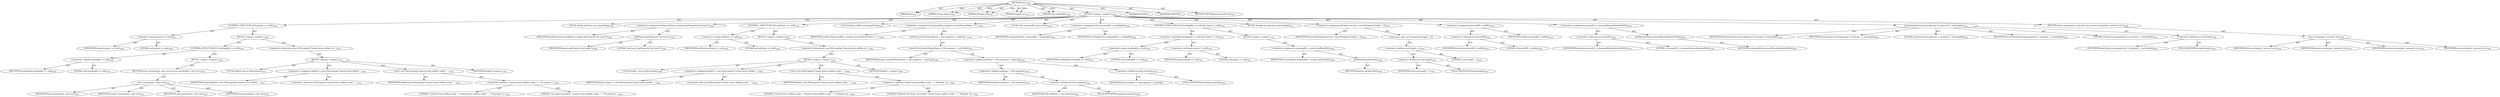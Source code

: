 digraph "exec" {  
"111669149739" [label = <(METHOD,exec)<SUB>1027</SUB>> ]
"115964117011" [label = <(PARAM,this)<SUB>1027</SUB>> ]
"115964117094" [label = <(PARAM,Project project)<SUB>1027</SUB>> ]
"115964117095" [label = <(PARAM,String[] cmd)<SUB>1027</SUB>> ]
"115964117096" [label = <(PARAM,String[] env)<SUB>1027</SUB>> ]
"115964117097" [label = <(PARAM,File workingDir)<SUB>1028</SUB>> ]
"25769803921" [label = <(BLOCK,&lt;empty&gt;,&lt;empty&gt;)<SUB>1028</SUB>> ]
"47244640348" [label = <(CONTROL_STRUCTURE,IF,if (project == null))<SUB>1029</SUB>> ]
"30064771576" [label = <(&lt;operator&gt;.equals,project == null)<SUB>1029</SUB>> ]
"68719477194" [label = <(IDENTIFIER,project,project == null)<SUB>1029</SUB>> ]
"90194313367" [label = <(LITERAL,null,project == null)<SUB>1029</SUB>> ]
"25769803922" [label = <(BLOCK,&lt;empty&gt;,&lt;empty&gt;)<SUB>1029</SUB>> ]
"47244640349" [label = <(CONTROL_STRUCTURE,IF,if (workingDir == null))<SUB>1030</SUB>> ]
"30064771577" [label = <(&lt;operator&gt;.equals,workingDir == null)<SUB>1030</SUB>> ]
"68719477195" [label = <(IDENTIFIER,workingDir,workingDir == null)<SUB>1030</SUB>> ]
"90194313368" [label = <(LITERAL,null,workingDir == null)<SUB>1030</SUB>> ]
"25769803923" [label = <(BLOCK,&lt;empty&gt;,&lt;empty&gt;)<SUB>1030</SUB>> ]
"146028888100" [label = <(RETURN,return exec(project, cmd, env);,return exec(project, cmd, env);)<SUB>1031</SUB>> ]
"30064771578" [label = <(exec,exec(project, cmd, env))<SUB>1031</SUB>> ]
"68719476764" [label = <(IDENTIFIER,this,exec(project, cmd, env))<SUB>1031</SUB>> ]
"68719477196" [label = <(IDENTIFIER,project,exec(project, cmd, env))<SUB>1031</SUB>> ]
"68719477197" [label = <(IDENTIFIER,cmd,exec(project, cmd, env))<SUB>1031</SUB>> ]
"68719477198" [label = <(IDENTIFIER,env,exec(project, cmd, env))<SUB>1031</SUB>> ]
"30064771579" [label = <(&lt;operator&gt;.throw,throw new IOException(&quot;Cannot locate antRun scr...)<SUB>1033</SUB>> ]
"25769803924" [label = <(BLOCK,&lt;empty&gt;,&lt;empty&gt;)<SUB>1033</SUB>> ]
"94489280568" [label = <(LOCAL,$obj10: java.io.IOException)<SUB>1033</SUB>> ]
"30064771580" [label = <(&lt;operator&gt;.assignment,$obj10 = new IOException(&quot;Cannot locate antRun ...)<SUB>1033</SUB>> ]
"68719477199" [label = <(IDENTIFIER,$obj10,$obj10 = new IOException(&quot;Cannot locate antRun ...)<SUB>1033</SUB>> ]
"30064771581" [label = <(&lt;operator&gt;.alloc,new IOException(&quot;Cannot locate antRun script: &quot;...)<SUB>1033</SUB>> ]
"30064771582" [label = <(&lt;init&gt;,new IOException(&quot;Cannot locate antRun script: &quot;...)<SUB>1033</SUB>> ]
"68719477200" [label = <(IDENTIFIER,$obj10,new IOException(&quot;Cannot locate antRun script: &quot;...)<SUB>1033</SUB>> ]
"30064771583" [label = <(&lt;operator&gt;.addition,&quot;Cannot locate antRun script: &quot; + &quot;No project p...)<SUB>1033</SUB>> ]
"90194313369" [label = <(LITERAL,&quot;Cannot locate antRun script: &quot;,&quot;Cannot locate antRun script: &quot; + &quot;No project p...)<SUB>1033</SUB>> ]
"90194313370" [label = <(LITERAL,&quot;No project provided&quot;,&quot;Cannot locate antRun script: &quot; + &quot;No project p...)<SUB>1034</SUB>> ]
"68719477201" [label = <(IDENTIFIER,$obj10,&lt;empty&gt;)<SUB>1033</SUB>> ]
"94489280569" [label = <(LOCAL,String antHome: java.lang.String)<SUB>1038</SUB>> ]
"30064771584" [label = <(&lt;operator&gt;.assignment,String antHome = project.getProperty(&quot;ant.home&quot;))<SUB>1038</SUB>> ]
"68719477202" [label = <(IDENTIFIER,antHome,String antHome = project.getProperty(&quot;ant.home&quot;))<SUB>1038</SUB>> ]
"30064771585" [label = <(getProperty,getProperty(&quot;ant.home&quot;))<SUB>1038</SUB>> ]
"68719477203" [label = <(IDENTIFIER,project,getProperty(&quot;ant.home&quot;))<SUB>1038</SUB>> ]
"90194313371" [label = <(LITERAL,&quot;ant.home&quot;,getProperty(&quot;ant.home&quot;))<SUB>1038</SUB>> ]
"47244640350" [label = <(CONTROL_STRUCTURE,IF,if (antHome == null))<SUB>1039</SUB>> ]
"30064771586" [label = <(&lt;operator&gt;.equals,antHome == null)<SUB>1039</SUB>> ]
"68719477204" [label = <(IDENTIFIER,antHome,antHome == null)<SUB>1039</SUB>> ]
"90194313372" [label = <(LITERAL,null,antHome == null)<SUB>1039</SUB>> ]
"25769803925" [label = <(BLOCK,&lt;empty&gt;,&lt;empty&gt;)<SUB>1039</SUB>> ]
"30064771587" [label = <(&lt;operator&gt;.throw,throw new IOException(&quot;Cannot locate antRun scr...)<SUB>1040</SUB>> ]
"25769803926" [label = <(BLOCK,&lt;empty&gt;,&lt;empty&gt;)<SUB>1040</SUB>> ]
"94489280570" [label = <(LOCAL,$obj11: java.io.IOException)<SUB>1040</SUB>> ]
"30064771588" [label = <(&lt;operator&gt;.assignment,$obj11 = new IOException(&quot;Cannot locate antRun ...)<SUB>1040</SUB>> ]
"68719477205" [label = <(IDENTIFIER,$obj11,$obj11 = new IOException(&quot;Cannot locate antRun ...)<SUB>1040</SUB>> ]
"30064771589" [label = <(&lt;operator&gt;.alloc,new IOException(&quot;Cannot locate antRun script: &quot;...)<SUB>1040</SUB>> ]
"30064771590" [label = <(&lt;init&gt;,new IOException(&quot;Cannot locate antRun script: &quot;...)<SUB>1040</SUB>> ]
"68719477206" [label = <(IDENTIFIER,$obj11,new IOException(&quot;Cannot locate antRun script: &quot;...)<SUB>1040</SUB>> ]
"30064771591" [label = <(&lt;operator&gt;.addition,&quot;Cannot locate antRun script: &quot; + &quot;Property 'an...)<SUB>1040</SUB>> ]
"90194313373" [label = <(LITERAL,&quot;Cannot locate antRun script: &quot;,&quot;Cannot locate antRun script: &quot; + &quot;Property 'an...)<SUB>1040</SUB>> ]
"90194313374" [label = <(LITERAL,&quot;Property 'ant.home' not found&quot;,&quot;Cannot locate antRun script: &quot; + &quot;Property 'an...)<SUB>1041</SUB>> ]
"68719477207" [label = <(IDENTIFIER,$obj11,&lt;empty&gt;)<SUB>1040</SUB>> ]
"94489280571" [label = <(LOCAL,String antRun: java.lang.String)<SUB>1043</SUB>> ]
"30064771592" [label = <(&lt;operator&gt;.assignment,String antRun = project.resolveFile(antHome + F...)<SUB>1043</SUB>> ]
"68719477208" [label = <(IDENTIFIER,antRun,String antRun = project.resolveFile(antHome + F...)<SUB>1043</SUB>> ]
"30064771593" [label = <(toString,resolveFile(antHome + File.separator + myScript...)<SUB>1043</SUB>> ]
"30064771594" [label = <(resolveFile,resolveFile(antHome + File.separator + myScript))<SUB>1043</SUB>> ]
"68719477209" [label = <(IDENTIFIER,project,resolveFile(antHome + File.separator + myScript))<SUB>1043</SUB>> ]
"30064771595" [label = <(&lt;operator&gt;.addition,antHome + File.separator + myScript)<SUB>1043</SUB>> ]
"30064771596" [label = <(&lt;operator&gt;.addition,antHome + File.separator)<SUB>1043</SUB>> ]
"68719477210" [label = <(IDENTIFIER,antHome,antHome + File.separator)<SUB>1043</SUB>> ]
"30064771597" [label = <(&lt;operator&gt;.fieldAccess,File.separator)<SUB>1043</SUB>> ]
"68719477211" [label = <(IDENTIFIER,File,antHome + File.separator)<SUB>1043</SUB>> ]
"55834574941" [label = <(FIELD_IDENTIFIER,separator,separator)<SUB>1043</SUB>> ]
"30064771598" [label = <(&lt;operator&gt;.fieldAccess,this.myScript)<SUB>1043</SUB>> ]
"68719477212" [label = <(IDENTIFIER,this,antHome + File.separator + myScript)> ]
"55834574942" [label = <(FIELD_IDENTIFIER,myScript,myScript)<SUB>1043</SUB>> ]
"94489280572" [label = <(LOCAL,File commandDir: java.io.File)<SUB>1046</SUB>> ]
"30064771599" [label = <(&lt;operator&gt;.assignment,File commandDir = workingDir)<SUB>1046</SUB>> ]
"68719477213" [label = <(IDENTIFIER,commandDir,File commandDir = workingDir)<SUB>1046</SUB>> ]
"68719477214" [label = <(IDENTIFIER,workingDir,File commandDir = workingDir)<SUB>1046</SUB>> ]
"47244640351" [label = <(CONTROL_STRUCTURE,IF,if (workingDir == null &amp;&amp; project != null))<SUB>1047</SUB>> ]
"30064771600" [label = <(&lt;operator&gt;.logicalAnd,workingDir == null &amp;&amp; project != null)<SUB>1047</SUB>> ]
"30064771601" [label = <(&lt;operator&gt;.equals,workingDir == null)<SUB>1047</SUB>> ]
"68719477215" [label = <(IDENTIFIER,workingDir,workingDir == null)<SUB>1047</SUB>> ]
"90194313375" [label = <(LITERAL,null,workingDir == null)<SUB>1047</SUB>> ]
"30064771602" [label = <(&lt;operator&gt;.notEquals,project != null)<SUB>1047</SUB>> ]
"68719477216" [label = <(IDENTIFIER,project,project != null)<SUB>1047</SUB>> ]
"90194313376" [label = <(LITERAL,null,project != null)<SUB>1047</SUB>> ]
"25769803927" [label = <(BLOCK,&lt;empty&gt;,&lt;empty&gt;)<SUB>1047</SUB>> ]
"30064771603" [label = <(&lt;operator&gt;.assignment,commandDir = project.getBaseDir())<SUB>1048</SUB>> ]
"68719477217" [label = <(IDENTIFIER,commandDir,commandDir = project.getBaseDir())<SUB>1048</SUB>> ]
"30064771604" [label = <(getBaseDir,getBaseDir())<SUB>1048</SUB>> ]
"68719477218" [label = <(IDENTIFIER,project,getBaseDir())<SUB>1048</SUB>> ]
"94489280573" [label = <(LOCAL,String[] newcmd: java.lang.String[])<SUB>1051</SUB>> ]
"30064771605" [label = <(&lt;operator&gt;.assignment,String[] newcmd = new String[cmd.length + 2])<SUB>1051</SUB>> ]
"68719477219" [label = <(IDENTIFIER,newcmd,String[] newcmd = new String[cmd.length + 2])<SUB>1051</SUB>> ]
"30064771606" [label = <(&lt;operator&gt;.alloc,new String[cmd.length + 2])> ]
"30064771607" [label = <(&lt;operator&gt;.addition,cmd.length + 2)<SUB>1051</SUB>> ]
"30064771608" [label = <(&lt;operator&gt;.fieldAccess,cmd.length)<SUB>1051</SUB>> ]
"68719477220" [label = <(IDENTIFIER,cmd,cmd.length + 2)<SUB>1051</SUB>> ]
"55834574943" [label = <(FIELD_IDENTIFIER,length,length)<SUB>1051</SUB>> ]
"90194313377" [label = <(LITERAL,2,cmd.length + 2)<SUB>1051</SUB>> ]
"30064771609" [label = <(&lt;operator&gt;.assignment,newcmd[0] = antRun)<SUB>1052</SUB>> ]
"30064771610" [label = <(&lt;operator&gt;.indexAccess,newcmd[0])<SUB>1052</SUB>> ]
"68719477221" [label = <(IDENTIFIER,newcmd,newcmd[0] = antRun)<SUB>1052</SUB>> ]
"90194313378" [label = <(LITERAL,0,newcmd[0] = antRun)<SUB>1052</SUB>> ]
"68719477222" [label = <(IDENTIFIER,antRun,newcmd[0] = antRun)<SUB>1052</SUB>> ]
"30064771611" [label = <(&lt;operator&gt;.assignment,newcmd[1] = commandDir.getAbsolutePath())<SUB>1053</SUB>> ]
"30064771612" [label = <(&lt;operator&gt;.indexAccess,newcmd[1])<SUB>1053</SUB>> ]
"68719477223" [label = <(IDENTIFIER,newcmd,newcmd[1] = commandDir.getAbsolutePath())<SUB>1053</SUB>> ]
"90194313379" [label = <(LITERAL,1,newcmd[1] = commandDir.getAbsolutePath())<SUB>1053</SUB>> ]
"30064771613" [label = <(getAbsolutePath,commandDir.getAbsolutePath())<SUB>1053</SUB>> ]
"68719477224" [label = <(IDENTIFIER,commandDir,commandDir.getAbsolutePath())<SUB>1053</SUB>> ]
"30064771614" [label = <(arraycopy,System.arraycopy(cmd, 0, newcmd, 2, cmd.length))<SUB>1054</SUB>> ]
"68719477225" [label = <(IDENTIFIER,System,System.arraycopy(cmd, 0, newcmd, 2, cmd.length))<SUB>1054</SUB>> ]
"68719477226" [label = <(IDENTIFIER,cmd,System.arraycopy(cmd, 0, newcmd, 2, cmd.length))<SUB>1054</SUB>> ]
"90194313380" [label = <(LITERAL,0,System.arraycopy(cmd, 0, newcmd, 2, cmd.length))<SUB>1054</SUB>> ]
"68719477227" [label = <(IDENTIFIER,newcmd,System.arraycopy(cmd, 0, newcmd, 2, cmd.length))<SUB>1054</SUB>> ]
"90194313381" [label = <(LITERAL,2,System.arraycopy(cmd, 0, newcmd, 2, cmd.length))<SUB>1054</SUB>> ]
"30064771615" [label = <(&lt;operator&gt;.fieldAccess,cmd.length)<SUB>1054</SUB>> ]
"68719477228" [label = <(IDENTIFIER,cmd,System.arraycopy(cmd, 0, newcmd, 2, cmd.length))<SUB>1054</SUB>> ]
"55834574944" [label = <(FIELD_IDENTIFIER,length,length)<SUB>1054</SUB>> ]
"146028888101" [label = <(RETURN,return exec(project, newcmd, env);,return exec(project, newcmd, env);)<SUB>1056</SUB>> ]
"30064771616" [label = <(exec,exec(project, newcmd, env))<SUB>1056</SUB>> ]
"68719476765" [label = <(IDENTIFIER,this,exec(project, newcmd, env))<SUB>1056</SUB>> ]
"68719477229" [label = <(IDENTIFIER,project,exec(project, newcmd, env))<SUB>1056</SUB>> ]
"68719477230" [label = <(IDENTIFIER,newcmd,exec(project, newcmd, env))<SUB>1056</SUB>> ]
"68719477231" [label = <(IDENTIFIER,env,exec(project, newcmd, env))<SUB>1056</SUB>> ]
"133143986288" [label = <(MODIFIER,PUBLIC)> ]
"133143986289" [label = <(MODIFIER,VIRTUAL)> ]
"128849018923" [label = <(METHOD_RETURN,java.lang.Process)<SUB>1027</SUB>> ]
  "111669149739" -> "115964117011"  [ label = "AST: "] 
  "111669149739" -> "115964117094"  [ label = "AST: "] 
  "111669149739" -> "115964117095"  [ label = "AST: "] 
  "111669149739" -> "115964117096"  [ label = "AST: "] 
  "111669149739" -> "115964117097"  [ label = "AST: "] 
  "111669149739" -> "25769803921"  [ label = "AST: "] 
  "111669149739" -> "133143986288"  [ label = "AST: "] 
  "111669149739" -> "133143986289"  [ label = "AST: "] 
  "111669149739" -> "128849018923"  [ label = "AST: "] 
  "25769803921" -> "47244640348"  [ label = "AST: "] 
  "25769803921" -> "94489280569"  [ label = "AST: "] 
  "25769803921" -> "30064771584"  [ label = "AST: "] 
  "25769803921" -> "47244640350"  [ label = "AST: "] 
  "25769803921" -> "94489280571"  [ label = "AST: "] 
  "25769803921" -> "30064771592"  [ label = "AST: "] 
  "25769803921" -> "94489280572"  [ label = "AST: "] 
  "25769803921" -> "30064771599"  [ label = "AST: "] 
  "25769803921" -> "47244640351"  [ label = "AST: "] 
  "25769803921" -> "94489280573"  [ label = "AST: "] 
  "25769803921" -> "30064771605"  [ label = "AST: "] 
  "25769803921" -> "30064771609"  [ label = "AST: "] 
  "25769803921" -> "30064771611"  [ label = "AST: "] 
  "25769803921" -> "30064771614"  [ label = "AST: "] 
  "25769803921" -> "146028888101"  [ label = "AST: "] 
  "47244640348" -> "30064771576"  [ label = "AST: "] 
  "47244640348" -> "25769803922"  [ label = "AST: "] 
  "30064771576" -> "68719477194"  [ label = "AST: "] 
  "30064771576" -> "90194313367"  [ label = "AST: "] 
  "25769803922" -> "47244640349"  [ label = "AST: "] 
  "25769803922" -> "30064771579"  [ label = "AST: "] 
  "47244640349" -> "30064771577"  [ label = "AST: "] 
  "47244640349" -> "25769803923"  [ label = "AST: "] 
  "30064771577" -> "68719477195"  [ label = "AST: "] 
  "30064771577" -> "90194313368"  [ label = "AST: "] 
  "25769803923" -> "146028888100"  [ label = "AST: "] 
  "146028888100" -> "30064771578"  [ label = "AST: "] 
  "30064771578" -> "68719476764"  [ label = "AST: "] 
  "30064771578" -> "68719477196"  [ label = "AST: "] 
  "30064771578" -> "68719477197"  [ label = "AST: "] 
  "30064771578" -> "68719477198"  [ label = "AST: "] 
  "30064771579" -> "25769803924"  [ label = "AST: "] 
  "25769803924" -> "94489280568"  [ label = "AST: "] 
  "25769803924" -> "30064771580"  [ label = "AST: "] 
  "25769803924" -> "30064771582"  [ label = "AST: "] 
  "25769803924" -> "68719477201"  [ label = "AST: "] 
  "30064771580" -> "68719477199"  [ label = "AST: "] 
  "30064771580" -> "30064771581"  [ label = "AST: "] 
  "30064771582" -> "68719477200"  [ label = "AST: "] 
  "30064771582" -> "30064771583"  [ label = "AST: "] 
  "30064771583" -> "90194313369"  [ label = "AST: "] 
  "30064771583" -> "90194313370"  [ label = "AST: "] 
  "30064771584" -> "68719477202"  [ label = "AST: "] 
  "30064771584" -> "30064771585"  [ label = "AST: "] 
  "30064771585" -> "68719477203"  [ label = "AST: "] 
  "30064771585" -> "90194313371"  [ label = "AST: "] 
  "47244640350" -> "30064771586"  [ label = "AST: "] 
  "47244640350" -> "25769803925"  [ label = "AST: "] 
  "30064771586" -> "68719477204"  [ label = "AST: "] 
  "30064771586" -> "90194313372"  [ label = "AST: "] 
  "25769803925" -> "30064771587"  [ label = "AST: "] 
  "30064771587" -> "25769803926"  [ label = "AST: "] 
  "25769803926" -> "94489280570"  [ label = "AST: "] 
  "25769803926" -> "30064771588"  [ label = "AST: "] 
  "25769803926" -> "30064771590"  [ label = "AST: "] 
  "25769803926" -> "68719477207"  [ label = "AST: "] 
  "30064771588" -> "68719477205"  [ label = "AST: "] 
  "30064771588" -> "30064771589"  [ label = "AST: "] 
  "30064771590" -> "68719477206"  [ label = "AST: "] 
  "30064771590" -> "30064771591"  [ label = "AST: "] 
  "30064771591" -> "90194313373"  [ label = "AST: "] 
  "30064771591" -> "90194313374"  [ label = "AST: "] 
  "30064771592" -> "68719477208"  [ label = "AST: "] 
  "30064771592" -> "30064771593"  [ label = "AST: "] 
  "30064771593" -> "30064771594"  [ label = "AST: "] 
  "30064771594" -> "68719477209"  [ label = "AST: "] 
  "30064771594" -> "30064771595"  [ label = "AST: "] 
  "30064771595" -> "30064771596"  [ label = "AST: "] 
  "30064771595" -> "30064771598"  [ label = "AST: "] 
  "30064771596" -> "68719477210"  [ label = "AST: "] 
  "30064771596" -> "30064771597"  [ label = "AST: "] 
  "30064771597" -> "68719477211"  [ label = "AST: "] 
  "30064771597" -> "55834574941"  [ label = "AST: "] 
  "30064771598" -> "68719477212"  [ label = "AST: "] 
  "30064771598" -> "55834574942"  [ label = "AST: "] 
  "30064771599" -> "68719477213"  [ label = "AST: "] 
  "30064771599" -> "68719477214"  [ label = "AST: "] 
  "47244640351" -> "30064771600"  [ label = "AST: "] 
  "47244640351" -> "25769803927"  [ label = "AST: "] 
  "30064771600" -> "30064771601"  [ label = "AST: "] 
  "30064771600" -> "30064771602"  [ label = "AST: "] 
  "30064771601" -> "68719477215"  [ label = "AST: "] 
  "30064771601" -> "90194313375"  [ label = "AST: "] 
  "30064771602" -> "68719477216"  [ label = "AST: "] 
  "30064771602" -> "90194313376"  [ label = "AST: "] 
  "25769803927" -> "30064771603"  [ label = "AST: "] 
  "30064771603" -> "68719477217"  [ label = "AST: "] 
  "30064771603" -> "30064771604"  [ label = "AST: "] 
  "30064771604" -> "68719477218"  [ label = "AST: "] 
  "30064771605" -> "68719477219"  [ label = "AST: "] 
  "30064771605" -> "30064771606"  [ label = "AST: "] 
  "30064771606" -> "30064771607"  [ label = "AST: "] 
  "30064771607" -> "30064771608"  [ label = "AST: "] 
  "30064771607" -> "90194313377"  [ label = "AST: "] 
  "30064771608" -> "68719477220"  [ label = "AST: "] 
  "30064771608" -> "55834574943"  [ label = "AST: "] 
  "30064771609" -> "30064771610"  [ label = "AST: "] 
  "30064771609" -> "68719477222"  [ label = "AST: "] 
  "30064771610" -> "68719477221"  [ label = "AST: "] 
  "30064771610" -> "90194313378"  [ label = "AST: "] 
  "30064771611" -> "30064771612"  [ label = "AST: "] 
  "30064771611" -> "30064771613"  [ label = "AST: "] 
  "30064771612" -> "68719477223"  [ label = "AST: "] 
  "30064771612" -> "90194313379"  [ label = "AST: "] 
  "30064771613" -> "68719477224"  [ label = "AST: "] 
  "30064771614" -> "68719477225"  [ label = "AST: "] 
  "30064771614" -> "68719477226"  [ label = "AST: "] 
  "30064771614" -> "90194313380"  [ label = "AST: "] 
  "30064771614" -> "68719477227"  [ label = "AST: "] 
  "30064771614" -> "90194313381"  [ label = "AST: "] 
  "30064771614" -> "30064771615"  [ label = "AST: "] 
  "30064771615" -> "68719477228"  [ label = "AST: "] 
  "30064771615" -> "55834574944"  [ label = "AST: "] 
  "146028888101" -> "30064771616"  [ label = "AST: "] 
  "30064771616" -> "68719476765"  [ label = "AST: "] 
  "30064771616" -> "68719477229"  [ label = "AST: "] 
  "30064771616" -> "68719477230"  [ label = "AST: "] 
  "30064771616" -> "68719477231"  [ label = "AST: "] 
  "111669149739" -> "115964117011"  [ label = "DDG: "] 
  "111669149739" -> "115964117094"  [ label = "DDG: "] 
  "111669149739" -> "115964117095"  [ label = "DDG: "] 
  "111669149739" -> "115964117096"  [ label = "DDG: "] 
  "111669149739" -> "115964117097"  [ label = "DDG: "] 
}
